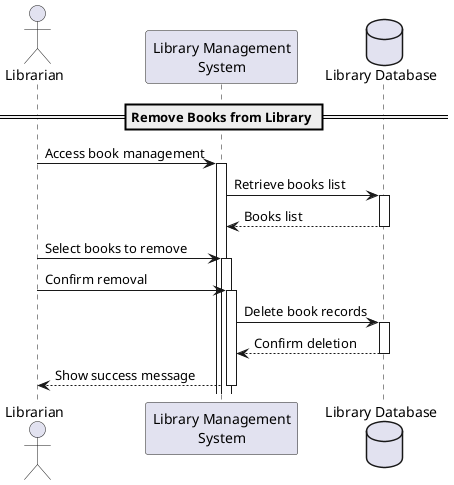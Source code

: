 @startuml
actor Librarian as librarian
participant "Library Management\nSystem" as system
database "Library Database" as db

== Remove Books from Library ==

librarian -> system : Access book management
activate system

system -> db : Retrieve books list
activate db
db --> system : Books list
deactivate db

librarian -> system : Select books to remove
activate system

librarian -> system : Confirm removal
activate system

system -> db : Delete book records
activate db
db --> system : Confirm deletion
deactivate db

system --> librarian : Show success message
deactivate system

@enduml